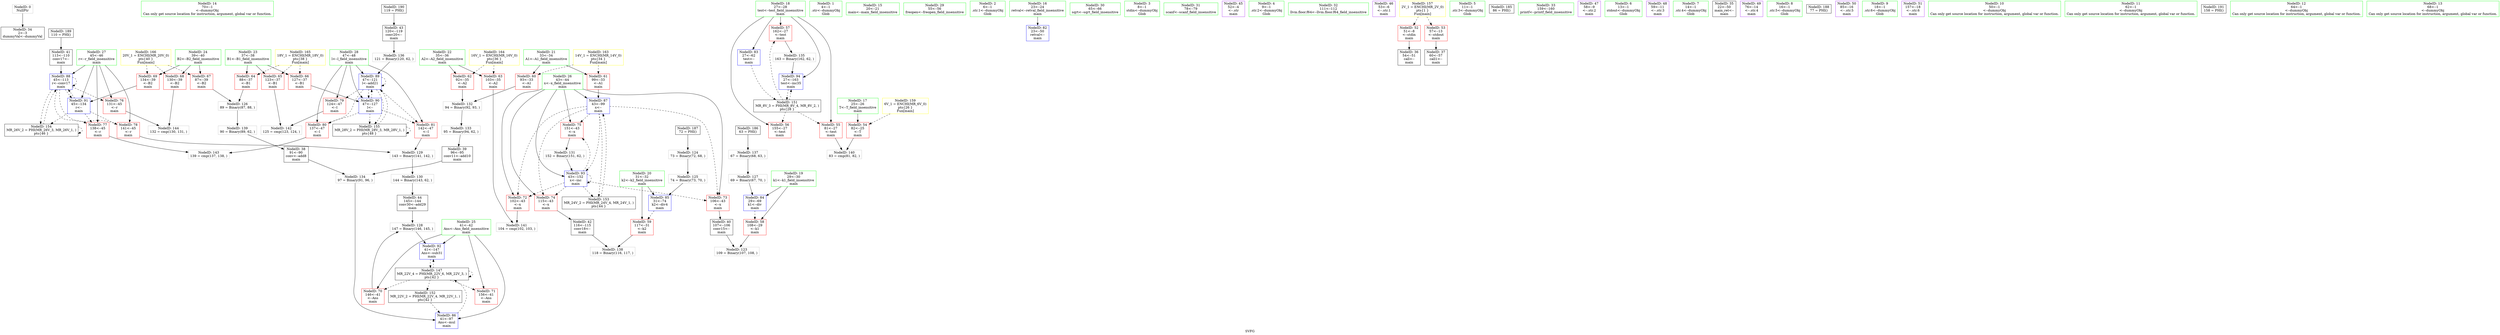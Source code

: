 digraph "SVFG" {
	label="SVFG";

	Node0x55b7553ef810 [shape=record,color=grey,label="{NodeID: 0\nNullPtr}"];
	Node0x55b7553ef810 -> Node0x55b755406120[style=solid];
	Node0x55b7553ef8a0 [shape=record,color=green,label="{NodeID: 14\n70\<--1\n\<--dummyObj\nCan only get source location for instruction, argument, global var or function.}"];
	Node0x55b755405bb0 [shape=record,color=green,label="{NodeID: 28\n47\<--48\nl\<--l_field_insensitive\nmain\n}"];
	Node0x55b755405bb0 -> Node0x55b755409600[style=solid];
	Node0x55b755405bb0 -> Node0x55b7554096d0[style=solid];
	Node0x55b755405bb0 -> Node0x55b7554097a0[style=solid];
	Node0x55b755405bb0 -> Node0x55b755409e20[style=solid];
	Node0x55b755405bb0 -> Node0x55b755409ef0[style=solid];
	Node0x55b75540c2f0 [shape=record,color=grey,label="{NodeID: 125\n74 = Binary(73, 70, )\n}"];
	Node0x55b75540c2f0 -> Node0x55b755409ae0[style=solid];
	Node0x55b7554067d0 [shape=record,color=black,label="{NodeID: 42\n116\<--115\nconv18\<--\nmain\n}"];
	Node0x55b7554067d0 -> Node0x55b75540de80[style=solid];
	Node0x55b75540e000 [shape=record,color=grey,label="{NodeID: 139\n90 = Binary(89, 62, )\n}"];
	Node0x55b75540e000 -> Node0x55b755406490[style=solid];
	Node0x55b755408350 [shape=record,color=red,label="{NodeID: 56\n155\<--27\n\<--test\nmain\n}"];
	Node0x55b755415860 [shape=record,color=black,label="{NodeID: 153\nMR_24V_2 = PHI(MR_24V_4, MR_24V_1, )\npts\{44 \}\n}"];
	Node0x55b755415860 -> Node0x55b755409c80[style=dashed];
	Node0x55b755408eb0 [shape=record,color=red,label="{NodeID: 70\n146\<--41\n\<--Ans\nmain\n}"];
	Node0x55b755408eb0 -> Node0x55b75540c770[style=solid];
	Node0x55b755409a10 [shape=record,color=blue,label="{NodeID: 84\n29\<--69\nk1\<--div\nmain\n}"];
	Node0x55b755409a10 -> Node0x55b7554084f0[style=dashed];
	Node0x55b7553eeba0 [shape=record,color=green,label="{NodeID: 1\n4\<--1\n.str\<--dummyObj\nGlob }"];
	Node0x55b7553ef960 [shape=record,color=green,label="{NodeID: 15\n20\<--21\nmain\<--main_field_insensitive\n}"];
	Node0x55b755405c80 [shape=record,color=green,label="{NodeID: 29\n55\<--56\nfreopen\<--freopen_field_insensitive\n}"];
	Node0x55b75540c470 [shape=record,color=grey,label="{NodeID: 126\n89 = Binary(87, 88, )\n}"];
	Node0x55b75540c470 -> Node0x55b75540e000[style=solid];
	Node0x55b7554068a0 [shape=record,color=black,label="{NodeID: 43\n120\<--119\nconv20\<--\nmain\n}"];
	Node0x55b7554068a0 -> Node0x55b75540db80[style=solid];
	Node0x55b75540e180 [shape=record,color=grey,label="{NodeID: 140\n83 = cmp(81, 82, )\n}"];
	Node0x55b755408420 [shape=record,color=red,label="{NodeID: 57\n162\<--27\n\<--test\nmain\n}"];
	Node0x55b755408420 -> Node0x55b75540da40[style=solid];
	Node0x55b755415d60 [shape=record,color=black,label="{NodeID: 154\nMR_26V_2 = PHI(MR_26V_3, MR_26V_1, )\npts\{46 \}\n}"];
	Node0x55b755415d60 -> Node0x55b755409d50[style=dashed];
	Node0x55b755415d60 -> Node0x55b755415d60[style=dashed];
	Node0x55b755408f80 [shape=record,color=red,label="{NodeID: 71\n156\<--41\n\<--Ans\nmain\n}"];
	Node0x55b755409ae0 [shape=record,color=blue,label="{NodeID: 85\n31\<--74\nk2\<--div4\nmain\n}"];
	Node0x55b755409ae0 -> Node0x55b7554085c0[style=dashed];
	Node0x55b7553ee6d0 [shape=record,color=green,label="{NodeID: 2\n6\<--1\n.str.1\<--dummyObj\nGlob }"];
	Node0x55b7553efa60 [shape=record,color=green,label="{NodeID: 16\n23\<--24\nretval\<--retval_field_insensitive\nmain\n}"];
	Node0x55b7553efa60 -> Node0x55b755409870[style=solid];
	Node0x55b755405d50 [shape=record,color=green,label="{NodeID: 30\n65\<--66\nsqrt\<--sqrt_field_insensitive\n}"];
	Node0x55b75540c5f0 [shape=record,color=grey,label="{NodeID: 127\n69 = Binary(67, 70, )\n}"];
	Node0x55b75540c5f0 -> Node0x55b755409a10[style=solid];
	Node0x55b755406970 [shape=record,color=black,label="{NodeID: 44\n145\<--144\nconv30\<--add29\nmain\n}"];
	Node0x55b755406970 -> Node0x55b75540c770[style=solid];
	Node0x55b75540e300 [shape=record,color=grey,label="{NodeID: 141\n104 = cmp(102, 103, )\n}"];
	Node0x55b7554084f0 [shape=record,color=red,label="{NodeID: 58\n108\<--29\n\<--k1\nmain\n}"];
	Node0x55b7554084f0 -> Node0x55b75540bff0[style=solid];
	Node0x55b755416260 [shape=record,color=black,label="{NodeID: 155\nMR_28V_2 = PHI(MR_28V_3, MR_28V_1, )\npts\{48 \}\n}"];
	Node0x55b755416260 -> Node0x55b755409e20[style=dashed];
	Node0x55b755416260 -> Node0x55b755416260[style=dashed];
	Node0x55b755409050 [shape=record,color=red,label="{NodeID: 72\n102\<--43\n\<--x\nmain\n}"];
	Node0x55b755409050 -> Node0x55b75540e300[style=solid];
	Node0x55b755409bb0 [shape=record,color=blue,label="{NodeID: 86\n41\<--97\nAns\<--mul\nmain\n}"];
	Node0x55b755409bb0 -> Node0x55b755413a60[style=dashed];
	Node0x55b7553ee580 [shape=record,color=green,label="{NodeID: 3\n8\<--1\nstdin\<--dummyObj\nGlob }"];
	Node0x55b755405300 [shape=record,color=green,label="{NodeID: 17\n25\<--26\nT\<--T_field_insensitive\nmain\n}"];
	Node0x55b755405300 -> Node0x55b7554081b0[style=solid];
	Node0x55b755405e20 [shape=record,color=green,label="{NodeID: 31\n78\<--79\nscanf\<--scanf_field_insensitive\n}"];
	Node0x55b75540c770 [shape=record,color=grey,label="{NodeID: 128\n147 = Binary(146, 145, )\n}"];
	Node0x55b75540c770 -> Node0x55b75540a090[style=solid];
	Node0x55b755406a40 [shape=record,color=purple,label="{NodeID: 45\n52\<--4\n\<--.str\nmain\n}"];
	Node0x55b75540e480 [shape=record,color=grey,label="{NodeID: 142\n125 = cmp(123, 124, )\n}"];
	Node0x55b7554085c0 [shape=record,color=red,label="{NodeID: 59\n117\<--31\n\<--k2\nmain\n}"];
	Node0x55b7554085c0 -> Node0x55b75540de80[style=solid];
	Node0x55b755409120 [shape=record,color=red,label="{NodeID: 73\n106\<--43\n\<--x\nmain\n}"];
	Node0x55b755409120 -> Node0x55b755406630[style=solid];
	Node0x55b755409c80 [shape=record,color=blue,label="{NodeID: 87\n43\<--99\nx\<--\nmain\n}"];
	Node0x55b755409c80 -> Node0x55b755409050[style=dashed];
	Node0x55b755409c80 -> Node0x55b755409120[style=dashed];
	Node0x55b755409c80 -> Node0x55b7554091f0[style=dashed];
	Node0x55b755409c80 -> Node0x55b7554092c0[style=dashed];
	Node0x55b755409c80 -> Node0x55b75540a160[style=dashed];
	Node0x55b755409c80 -> Node0x55b755415860[style=dashed];
	Node0x55b7553ee960 [shape=record,color=green,label="{NodeID: 4\n9\<--1\n.str.2\<--dummyObj\nGlob }"];
	Node0x55b755405390 [shape=record,color=green,label="{NodeID: 18\n27\<--28\ntest\<--test_field_insensitive\nmain\n}"];
	Node0x55b755405390 -> Node0x55b755408280[style=solid];
	Node0x55b755405390 -> Node0x55b755408350[style=solid];
	Node0x55b755405390 -> Node0x55b755408420[style=solid];
	Node0x55b755405390 -> Node0x55b755409940[style=solid];
	Node0x55b755405390 -> Node0x55b75540a230[style=solid];
	Node0x55b755405f20 [shape=record,color=green,label="{NodeID: 32\n111\<--112\nllvm.floor.f64\<--llvm.floor.f64_field_insensitive\n}"];
	Node0x55b75540c8f0 [shape=record,color=grey,label="{NodeID: 129\n143 = Binary(141, 142, )\n}"];
	Node0x55b75540c8f0 -> Node0x55b755407500[style=solid];
	Node0x55b755406b10 [shape=record,color=purple,label="{NodeID: 46\n53\<--6\n\<--.str.1\nmain\n}"];
	Node0x55b75540e600 [shape=record,color=grey,label="{NodeID: 143\n139 = cmp(137, 138, )\n}"];
	Node0x55b755408690 [shape=record,color=red,label="{NodeID: 60\n93\<--33\n\<--A1\nmain\n}"];
	Node0x55b755408690 -> Node0x55b755407800[style=solid];
	Node0x55b755416c60 [shape=record,color=yellow,style=double,label="{NodeID: 157\n2V_1 = ENCHI(MR_2V_0)\npts\{1 \}\nFun[main]}"];
	Node0x55b755416c60 -> Node0x55b755408010[style=dashed];
	Node0x55b755416c60 -> Node0x55b7554080e0[style=dashed];
	Node0x55b7554091f0 [shape=record,color=red,label="{NodeID: 74\n115\<--43\n\<--x\nmain\n}"];
	Node0x55b7554091f0 -> Node0x55b7554067d0[style=solid];
	Node0x55b755409d50 [shape=record,color=blue,label="{NodeID: 88\n45\<--113\nr\<--conv17\nmain\n}"];
	Node0x55b755409d50 -> Node0x55b755409390[style=dashed];
	Node0x55b755409d50 -> Node0x55b755409460[style=dashed];
	Node0x55b755409d50 -> Node0x55b755409530[style=dashed];
	Node0x55b755409d50 -> Node0x55b755409d50[style=dashed];
	Node0x55b755409d50 -> Node0x55b755409fc0[style=dashed];
	Node0x55b755409d50 -> Node0x55b755415d60[style=dashed];
	Node0x55b7553ee9f0 [shape=record,color=green,label="{NodeID: 5\n11\<--1\n.str.3\<--dummyObj\nGlob }"];
	Node0x55b755256ef0 [shape=record,color=black,label="{NodeID: 185\n86 = PHI()\n}"];
	Node0x55b755405460 [shape=record,color=green,label="{NodeID: 19\n29\<--30\nk1\<--k1_field_insensitive\nmain\n}"];
	Node0x55b755405460 -> Node0x55b7554084f0[style=solid];
	Node0x55b755405460 -> Node0x55b755409a10[style=solid];
	Node0x55b755406020 [shape=record,color=green,label="{NodeID: 33\n159\<--160\nprintf\<--printf_field_insensitive\n}"];
	Node0x55b755407500 [shape=record,color=grey,label="{NodeID: 130\n144 = Binary(143, 62, )\n}"];
	Node0x55b755407500 -> Node0x55b755406970[style=solid];
	Node0x55b755406be0 [shape=record,color=purple,label="{NodeID: 47\n58\<--9\n\<--.str.2\nmain\n}"];
	Node0x55b75540e780 [shape=record,color=grey,label="{NodeID: 144\n132 = cmp(130, 131, )\n}"];
	Node0x55b755408760 [shape=record,color=red,label="{NodeID: 61\n99\<--33\n\<--A1\nmain\n}"];
	Node0x55b755408760 -> Node0x55b755409c80[style=solid];
	Node0x55b7554092c0 [shape=record,color=red,label="{NodeID: 75\n151\<--43\n\<--x\nmain\n}"];
	Node0x55b7554092c0 -> Node0x55b755407680[style=solid];
	Node0x55b755409e20 [shape=record,color=blue,label="{NodeID: 89\n47\<--121\nl\<--add21\nmain\n}"];
	Node0x55b755409e20 -> Node0x55b755409600[style=dashed];
	Node0x55b755409e20 -> Node0x55b7554096d0[style=dashed];
	Node0x55b755409e20 -> Node0x55b7554097a0[style=dashed];
	Node0x55b755409e20 -> Node0x55b755409e20[style=dashed];
	Node0x55b755409e20 -> Node0x55b755409ef0[style=dashed];
	Node0x55b755409e20 -> Node0x55b755416260[style=dashed];
	Node0x55b7553efb80 [shape=record,color=green,label="{NodeID: 6\n13\<--1\nstdout\<--dummyObj\nGlob }"];
	Node0x55b75541fd50 [shape=record,color=black,label="{NodeID: 186\n63 = PHI()\n}"];
	Node0x55b75541fd50 -> Node0x55b75540dd00[style=solid];
	Node0x55b755405530 [shape=record,color=green,label="{NodeID: 20\n31\<--32\nk2\<--k2_field_insensitive\nmain\n}"];
	Node0x55b755405530 -> Node0x55b7554085c0[style=solid];
	Node0x55b755405530 -> Node0x55b755409ae0[style=solid];
	Node0x55b755406120 [shape=record,color=black,label="{NodeID: 34\n2\<--3\ndummyVal\<--dummyVal\n}"];
	Node0x55b755407680 [shape=record,color=grey,label="{NodeID: 131\n152 = Binary(151, 62, )\n}"];
	Node0x55b755407680 -> Node0x55b75540a160[style=solid];
	Node0x55b755407cd0 [shape=record,color=purple,label="{NodeID: 48\n59\<--11\n\<--.str.3\nmain\n}"];
	Node0x55b755408830 [shape=record,color=red,label="{NodeID: 62\n92\<--35\n\<--A2\nmain\n}"];
	Node0x55b755408830 -> Node0x55b755407800[style=solid];
	Node0x55b755417860 [shape=record,color=yellow,style=double,label="{NodeID: 159\n6V_1 = ENCHI(MR_6V_0)\npts\{26 \}\nFun[main]}"];
	Node0x55b755417860 -> Node0x55b7554081b0[style=dashed];
	Node0x55b755409390 [shape=record,color=red,label="{NodeID: 76\n131\<--45\n\<--r\nmain\n}"];
	Node0x55b755409390 -> Node0x55b75540e780[style=solid];
	Node0x55b755409ef0 [shape=record,color=blue,label="{NodeID: 90\n47\<--127\nl\<--\nmain\n}"];
	Node0x55b755409ef0 -> Node0x55b7554096d0[style=dashed];
	Node0x55b755409ef0 -> Node0x55b7554097a0[style=dashed];
	Node0x55b755409ef0 -> Node0x55b755409e20[style=dashed];
	Node0x55b755409ef0 -> Node0x55b755416260[style=dashed];
	Node0x55b7553efc10 [shape=record,color=green,label="{NodeID: 7\n14\<--1\n.str.4\<--dummyObj\nGlob }"];
	Node0x55b75541feb0 [shape=record,color=black,label="{NodeID: 187\n72 = PHI()\n}"];
	Node0x55b75541feb0 -> Node0x55b75540c170[style=solid];
	Node0x55b755405600 [shape=record,color=green,label="{NodeID: 21\n33\<--34\nA1\<--A1_field_insensitive\nmain\n}"];
	Node0x55b755405600 -> Node0x55b755408690[style=solid];
	Node0x55b755405600 -> Node0x55b755408760[style=solid];
	Node0x55b755406220 [shape=record,color=black,label="{NodeID: 35\n22\<--50\nmain_ret\<--\nmain\n}"];
	Node0x55b755407800 [shape=record,color=grey,label="{NodeID: 132\n94 = Binary(92, 93, )\n}"];
	Node0x55b755407800 -> Node0x55b755407980[style=solid];
	Node0x55b755407da0 [shape=record,color=purple,label="{NodeID: 49\n76\<--14\n\<--.str.4\nmain\n}"];
	Node0x55b755408900 [shape=record,color=red,label="{NodeID: 63\n103\<--35\n\<--A2\nmain\n}"];
	Node0x55b755408900 -> Node0x55b75540e300[style=solid];
	Node0x55b755409460 [shape=record,color=red,label="{NodeID: 77\n138\<--45\n\<--r\nmain\n}"];
	Node0x55b755409460 -> Node0x55b75540e600[style=solid];
	Node0x55b755409fc0 [shape=record,color=blue,label="{NodeID: 91\n45\<--134\nr\<--\nmain\n}"];
	Node0x55b755409fc0 -> Node0x55b755409460[style=dashed];
	Node0x55b755409fc0 -> Node0x55b755409530[style=dashed];
	Node0x55b755409fc0 -> Node0x55b755409d50[style=dashed];
	Node0x55b755409fc0 -> Node0x55b755415d60[style=dashed];
	Node0x55b7554045d0 [shape=record,color=green,label="{NodeID: 8\n16\<--1\n.str.5\<--dummyObj\nGlob }"];
	Node0x55b755420290 [shape=record,color=black,label="{NodeID: 188\n77 = PHI()\n}"];
	Node0x55b7554056d0 [shape=record,color=green,label="{NodeID: 22\n35\<--36\nA2\<--A2_field_insensitive\nmain\n}"];
	Node0x55b7554056d0 -> Node0x55b755408830[style=solid];
	Node0x55b7554056d0 -> Node0x55b755408900[style=solid];
	Node0x55b7554062f0 [shape=record,color=black,label="{NodeID: 36\n54\<--51\ncall\<--\nmain\n}"];
	Node0x55b755407980 [shape=record,color=grey,label="{NodeID: 133\n95 = Binary(94, 62, )\n}"];
	Node0x55b755407980 -> Node0x55b755406560[style=solid];
	Node0x55b755407e70 [shape=record,color=purple,label="{NodeID: 50\n85\<--16\n\<--.str.5\nmain\n}"];
	Node0x55b755413a60 [shape=record,color=black,label="{NodeID: 147\nMR_22V_4 = PHI(MR_22V_6, MR_22V_3, )\npts\{42 \}\n}"];
	Node0x55b755413a60 -> Node0x55b755408eb0[style=dashed];
	Node0x55b755413a60 -> Node0x55b755408f80[style=dashed];
	Node0x55b755413a60 -> Node0x55b75540a090[style=dashed];
	Node0x55b755413a60 -> Node0x55b755413a60[style=dashed];
	Node0x55b755413a60 -> Node0x55b755415360[style=dashed];
	Node0x55b7554089d0 [shape=record,color=red,label="{NodeID: 64\n88\<--37\n\<--B1\nmain\n}"];
	Node0x55b7554089d0 -> Node0x55b75540c470[style=solid];
	Node0x55b755409530 [shape=record,color=red,label="{NodeID: 78\n141\<--45\n\<--r\nmain\n}"];
	Node0x55b755409530 -> Node0x55b75540c8f0[style=solid];
	Node0x55b75540a090 [shape=record,color=blue,label="{NodeID: 92\n41\<--147\nAns\<--sub31\nmain\n}"];
	Node0x55b75540a090 -> Node0x55b755413a60[style=dashed];
	Node0x55b755404660 [shape=record,color=green,label="{NodeID: 9\n18\<--1\n.str.6\<--dummyObj\nGlob }"];
	Node0x55b755420360 [shape=record,color=black,label="{NodeID: 189\n110 = PHI()\n}"];
	Node0x55b755420360 -> Node0x55b755406700[style=solid];
	Node0x55b7554057a0 [shape=record,color=green,label="{NodeID: 23\n37\<--38\nB1\<--B1_field_insensitive\nmain\n}"];
	Node0x55b7554057a0 -> Node0x55b7554089d0[style=solid];
	Node0x55b7554057a0 -> Node0x55b755408aa0[style=solid];
	Node0x55b7554057a0 -> Node0x55b755408b70[style=solid];
	Node0x55b7554063c0 [shape=record,color=black,label="{NodeID: 37\n60\<--57\ncall1\<--\nmain\n}"];
	Node0x55b755407b00 [shape=record,color=grey,label="{NodeID: 134\n97 = Binary(91, 96, )\n}"];
	Node0x55b755407b00 -> Node0x55b755409bb0[style=solid];
	Node0x55b755407f40 [shape=record,color=purple,label="{NodeID: 51\n157\<--18\n\<--.str.6\nmain\n}"];
	Node0x55b755408aa0 [shape=record,color=red,label="{NodeID: 65\n123\<--37\n\<--B1\nmain\n}"];
	Node0x55b755408aa0 -> Node0x55b75540e480[style=solid];
	Node0x55b755409600 [shape=record,color=red,label="{NodeID: 79\n124\<--47\n\<--l\nmain\n}"];
	Node0x55b755409600 -> Node0x55b75540e480[style=solid];
	Node0x55b75540a160 [shape=record,color=blue,label="{NodeID: 93\n43\<--152\nx\<--inc\nmain\n}"];
	Node0x55b75540a160 -> Node0x55b755409050[style=dashed];
	Node0x55b75540a160 -> Node0x55b755409120[style=dashed];
	Node0x55b75540a160 -> Node0x55b7554091f0[style=dashed];
	Node0x55b75540a160 -> Node0x55b7554092c0[style=dashed];
	Node0x55b75540a160 -> Node0x55b75540a160[style=dashed];
	Node0x55b75540a160 -> Node0x55b755415860[style=dashed];
	Node0x55b755404910 [shape=record,color=green,label="{NodeID: 10\n50\<--1\n\<--dummyObj\nCan only get source location for instruction, argument, global var or function.}"];
	Node0x55b755420490 [shape=record,color=black,label="{NodeID: 190\n119 = PHI()\n}"];
	Node0x55b755420490 -> Node0x55b7554068a0[style=solid];
	Node0x55b755405870 [shape=record,color=green,label="{NodeID: 24\n39\<--40\nB2\<--B2_field_insensitive\nmain\n}"];
	Node0x55b755405870 -> Node0x55b755408c40[style=solid];
	Node0x55b755405870 -> Node0x55b755408d10[style=solid];
	Node0x55b755405870 -> Node0x55b755408de0[style=solid];
	Node0x55b755406490 [shape=record,color=black,label="{NodeID: 38\n91\<--90\nconv\<--add8\nmain\n}"];
	Node0x55b755406490 -> Node0x55b755407b00[style=solid];
	Node0x55b75540da40 [shape=record,color=grey,label="{NodeID: 135\n163 = Binary(162, 62, )\n}"];
	Node0x55b75540da40 -> Node0x55b75540a230[style=solid];
	Node0x55b755408010 [shape=record,color=red,label="{NodeID: 52\n51\<--8\n\<--stdin\nmain\n}"];
	Node0x55b755408010 -> Node0x55b7554062f0[style=solid];
	Node0x55b755408b70 [shape=record,color=red,label="{NodeID: 66\n127\<--37\n\<--B1\nmain\n}"];
	Node0x55b755408b70 -> Node0x55b755409ef0[style=solid];
	Node0x55b755417be0 [shape=record,color=yellow,style=double,label="{NodeID: 163\n14V_1 = ENCHI(MR_14V_0)\npts\{34 \}\nFun[main]}"];
	Node0x55b755417be0 -> Node0x55b755408690[style=dashed];
	Node0x55b755417be0 -> Node0x55b755408760[style=dashed];
	Node0x55b7554096d0 [shape=record,color=red,label="{NodeID: 80\n137\<--47\n\<--l\nmain\n}"];
	Node0x55b7554096d0 -> Node0x55b75540e600[style=solid];
	Node0x55b75540a230 [shape=record,color=blue,label="{NodeID: 94\n27\<--163\ntest\<--inc35\nmain\n}"];
	Node0x55b75540a230 -> Node0x55b755414e60[style=dashed];
	Node0x55b7554049e0 [shape=record,color=green,label="{NodeID: 11\n62\<--1\n\<--dummyObj\nCan only get source location for instruction, argument, global var or function.}"];
	Node0x55b755420590 [shape=record,color=black,label="{NodeID: 191\n158 = PHI()\n}"];
	Node0x55b755405940 [shape=record,color=green,label="{NodeID: 25\n41\<--42\nAns\<--Ans_field_insensitive\nmain\n}"];
	Node0x55b755405940 -> Node0x55b755408eb0[style=solid];
	Node0x55b755405940 -> Node0x55b755408f80[style=solid];
	Node0x55b755405940 -> Node0x55b755409bb0[style=solid];
	Node0x55b755405940 -> Node0x55b75540a090[style=solid];
	Node0x55b755406560 [shape=record,color=black,label="{NodeID: 39\n96\<--95\nconv11\<--add10\nmain\n}"];
	Node0x55b755406560 -> Node0x55b755407b00[style=solid];
	Node0x55b75540db80 [shape=record,color=grey,label="{NodeID: 136\n121 = Binary(120, 62, )\n}"];
	Node0x55b75540db80 -> Node0x55b755409e20[style=solid];
	Node0x55b7554080e0 [shape=record,color=red,label="{NodeID: 53\n57\<--13\n\<--stdout\nmain\n}"];
	Node0x55b7554080e0 -> Node0x55b7554063c0[style=solid];
	Node0x55b755408c40 [shape=record,color=red,label="{NodeID: 67\n87\<--39\n\<--B2\nmain\n}"];
	Node0x55b755408c40 -> Node0x55b75540c470[style=solid];
	Node0x55b755417cc0 [shape=record,color=yellow,style=double,label="{NodeID: 164\n16V_1 = ENCHI(MR_16V_0)\npts\{36 \}\nFun[main]}"];
	Node0x55b755417cc0 -> Node0x55b755408830[style=dashed];
	Node0x55b755417cc0 -> Node0x55b755408900[style=dashed];
	Node0x55b7554097a0 [shape=record,color=red,label="{NodeID: 81\n142\<--47\n\<--l\nmain\n}"];
	Node0x55b7554097a0 -> Node0x55b75540c8f0[style=solid];
	Node0x55b7553eec90 [shape=record,color=green,label="{NodeID: 12\n64\<--1\n\<--dummyObj\nCan only get source location for instruction, argument, global var or function.}"];
	Node0x55b755405a10 [shape=record,color=green,label="{NodeID: 26\n43\<--44\nx\<--x_field_insensitive\nmain\n}"];
	Node0x55b755405a10 -> Node0x55b755409050[style=solid];
	Node0x55b755405a10 -> Node0x55b755409120[style=solid];
	Node0x55b755405a10 -> Node0x55b7554091f0[style=solid];
	Node0x55b755405a10 -> Node0x55b7554092c0[style=solid];
	Node0x55b755405a10 -> Node0x55b755409c80[style=solid];
	Node0x55b755405a10 -> Node0x55b75540a160[style=solid];
	Node0x55b75540bff0 [shape=record,color=grey,label="{NodeID: 123\n109 = Binary(107, 108, )\n}"];
	Node0x55b755406630 [shape=record,color=black,label="{NodeID: 40\n107\<--106\nconv15\<--\nmain\n}"];
	Node0x55b755406630 -> Node0x55b75540bff0[style=solid];
	Node0x55b75540dd00 [shape=record,color=grey,label="{NodeID: 137\n67 = Binary(68, 63, )\n}"];
	Node0x55b75540dd00 -> Node0x55b75540c5f0[style=solid];
	Node0x55b7554081b0 [shape=record,color=red,label="{NodeID: 54\n82\<--25\n\<--T\nmain\n}"];
	Node0x55b7554081b0 -> Node0x55b75540e180[style=solid];
	Node0x55b755414e60 [shape=record,color=black,label="{NodeID: 151\nMR_8V_3 = PHI(MR_8V_4, MR_8V_2, )\npts\{28 \}\n}"];
	Node0x55b755414e60 -> Node0x55b755408280[style=dashed];
	Node0x55b755414e60 -> Node0x55b755408350[style=dashed];
	Node0x55b755414e60 -> Node0x55b755408420[style=dashed];
	Node0x55b755414e60 -> Node0x55b75540a230[style=dashed];
	Node0x55b755408d10 [shape=record,color=red,label="{NodeID: 68\n130\<--39\n\<--B2\nmain\n}"];
	Node0x55b755408d10 -> Node0x55b75540e780[style=solid];
	Node0x55b755417da0 [shape=record,color=yellow,style=double,label="{NodeID: 165\n18V_1 = ENCHI(MR_18V_0)\npts\{38 \}\nFun[main]}"];
	Node0x55b755417da0 -> Node0x55b7554089d0[style=dashed];
	Node0x55b755417da0 -> Node0x55b755408aa0[style=dashed];
	Node0x55b755417da0 -> Node0x55b755408b70[style=dashed];
	Node0x55b755409870 [shape=record,color=blue,label="{NodeID: 82\n23\<--50\nretval\<--\nmain\n}"];
	Node0x55b7553eed90 [shape=record,color=green,label="{NodeID: 13\n68\<--1\n\<--dummyObj\nCan only get source location for instruction, argument, global var or function.}"];
	Node0x55b755405ae0 [shape=record,color=green,label="{NodeID: 27\n45\<--46\nr\<--r_field_insensitive\nmain\n}"];
	Node0x55b755405ae0 -> Node0x55b755409390[style=solid];
	Node0x55b755405ae0 -> Node0x55b755409460[style=solid];
	Node0x55b755405ae0 -> Node0x55b755409530[style=solid];
	Node0x55b755405ae0 -> Node0x55b755409d50[style=solid];
	Node0x55b755405ae0 -> Node0x55b755409fc0[style=solid];
	Node0x55b75540c170 [shape=record,color=grey,label="{NodeID: 124\n73 = Binary(72, 68, )\n}"];
	Node0x55b75540c170 -> Node0x55b75540c2f0[style=solid];
	Node0x55b755406700 [shape=record,color=black,label="{NodeID: 41\n113\<--110\nconv17\<--\nmain\n}"];
	Node0x55b755406700 -> Node0x55b755409d50[style=solid];
	Node0x55b75540de80 [shape=record,color=grey,label="{NodeID: 138\n118 = Binary(116, 117, )\n}"];
	Node0x55b755408280 [shape=record,color=red,label="{NodeID: 55\n81\<--27\n\<--test\nmain\n}"];
	Node0x55b755408280 -> Node0x55b75540e180[style=solid];
	Node0x55b755415360 [shape=record,color=black,label="{NodeID: 152\nMR_22V_2 = PHI(MR_22V_4, MR_22V_1, )\npts\{42 \}\n}"];
	Node0x55b755415360 -> Node0x55b755409bb0[style=dashed];
	Node0x55b755408de0 [shape=record,color=red,label="{NodeID: 69\n134\<--39\n\<--B2\nmain\n}"];
	Node0x55b755408de0 -> Node0x55b755409fc0[style=solid];
	Node0x55b755417e80 [shape=record,color=yellow,style=double,label="{NodeID: 166\n20V_1 = ENCHI(MR_20V_0)\npts\{40 \}\nFun[main]}"];
	Node0x55b755417e80 -> Node0x55b755408c40[style=dashed];
	Node0x55b755417e80 -> Node0x55b755408d10[style=dashed];
	Node0x55b755417e80 -> Node0x55b755408de0[style=dashed];
	Node0x55b755409940 [shape=record,color=blue,label="{NodeID: 83\n27\<--62\ntest\<--\nmain\n}"];
	Node0x55b755409940 -> Node0x55b755414e60[style=dashed];
}
